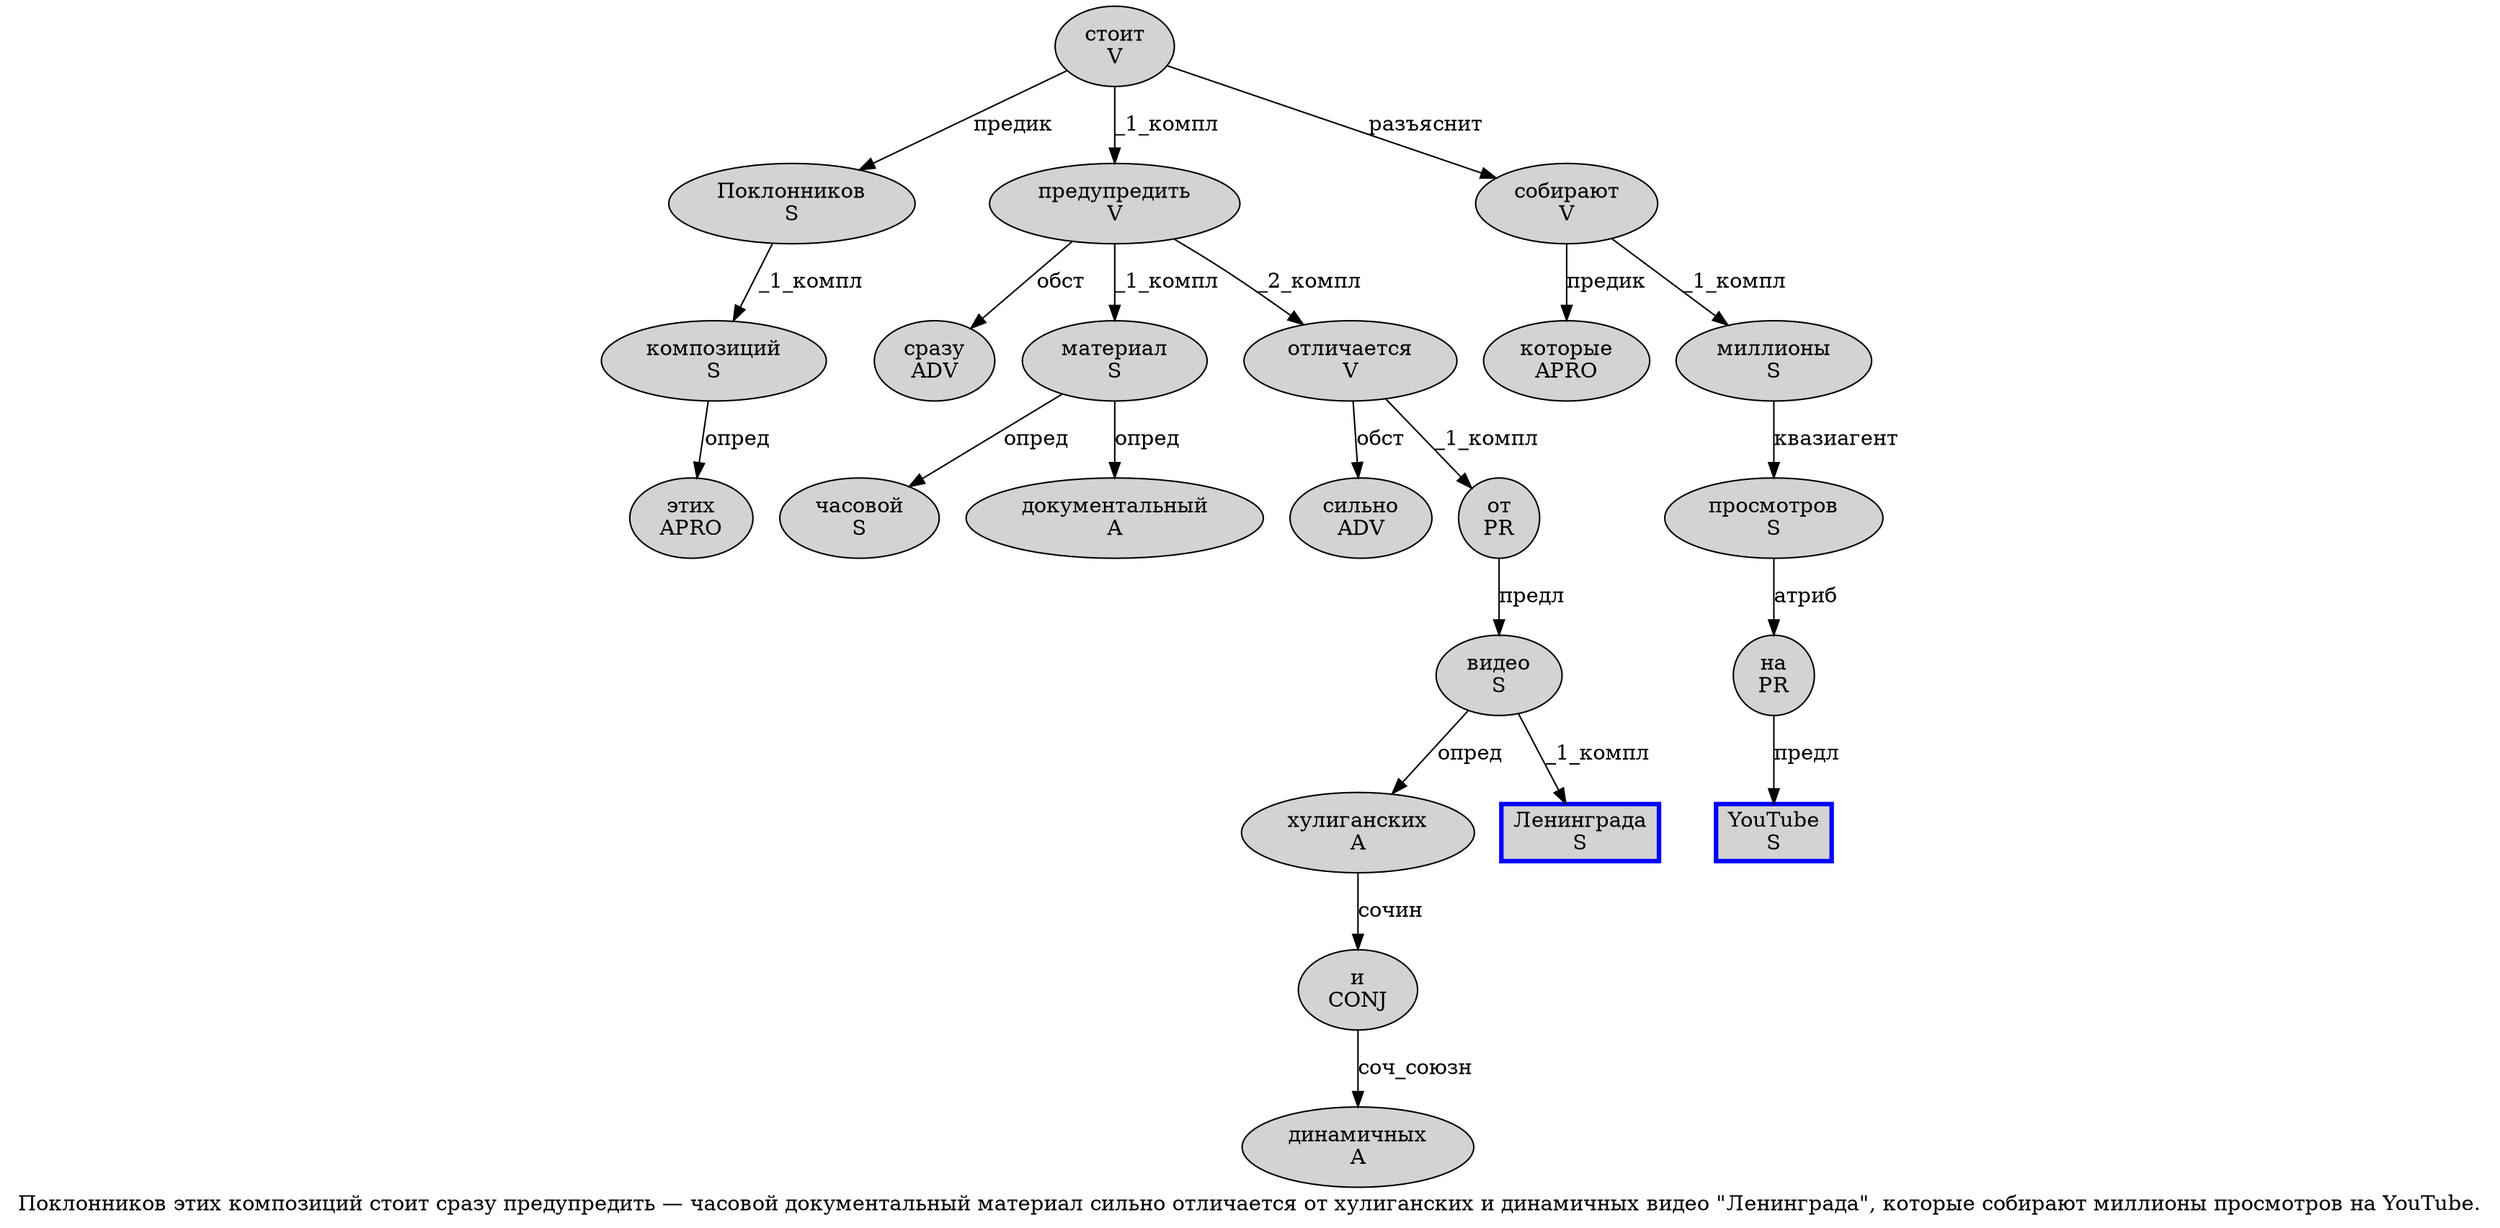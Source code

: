 digraph SENTENCE_1316 {
	graph [label="Поклонников этих композиций стоит сразу предупредить — часовой документальный материал сильно отличается от хулиганских и динамичных видео \"Ленинграда\", которые собирают миллионы просмотров на YouTube."]
	node [style=filled]
		0 [label="Поклонников
S" color="" fillcolor=lightgray penwidth=1 shape=ellipse]
		1 [label="этих
APRO" color="" fillcolor=lightgray penwidth=1 shape=ellipse]
		2 [label="композиций
S" color="" fillcolor=lightgray penwidth=1 shape=ellipse]
		3 [label="стоит
V" color="" fillcolor=lightgray penwidth=1 shape=ellipse]
		4 [label="сразу
ADV" color="" fillcolor=lightgray penwidth=1 shape=ellipse]
		5 [label="предупредить
V" color="" fillcolor=lightgray penwidth=1 shape=ellipse]
		7 [label="часовой
S" color="" fillcolor=lightgray penwidth=1 shape=ellipse]
		8 [label="документальный
A" color="" fillcolor=lightgray penwidth=1 shape=ellipse]
		9 [label="материал
S" color="" fillcolor=lightgray penwidth=1 shape=ellipse]
		10 [label="сильно
ADV" color="" fillcolor=lightgray penwidth=1 shape=ellipse]
		11 [label="отличается
V" color="" fillcolor=lightgray penwidth=1 shape=ellipse]
		12 [label="от
PR" color="" fillcolor=lightgray penwidth=1 shape=ellipse]
		13 [label="хулиганских
A" color="" fillcolor=lightgray penwidth=1 shape=ellipse]
		14 [label="и
CONJ" color="" fillcolor=lightgray penwidth=1 shape=ellipse]
		15 [label="динамичных
A" color="" fillcolor=lightgray penwidth=1 shape=ellipse]
		16 [label="видео
S" color="" fillcolor=lightgray penwidth=1 shape=ellipse]
		18 [label="Ленинграда
S" color=blue fillcolor=lightgray penwidth=3 shape=box]
		21 [label="которые
APRO" color="" fillcolor=lightgray penwidth=1 shape=ellipse]
		22 [label="собирают
V" color="" fillcolor=lightgray penwidth=1 shape=ellipse]
		23 [label="миллионы
S" color="" fillcolor=lightgray penwidth=1 shape=ellipse]
		24 [label="просмотров
S" color="" fillcolor=lightgray penwidth=1 shape=ellipse]
		25 [label="на
PR" color="" fillcolor=lightgray penwidth=1 shape=ellipse]
		26 [label="YouTube
S" color=blue fillcolor=lightgray penwidth=3 shape=box]
			14 -> 15 [label="соч_союзн"]
			2 -> 1 [label="опред"]
			5 -> 4 [label="обст"]
			5 -> 9 [label="_1_компл"]
			5 -> 11 [label="_2_компл"]
			23 -> 24 [label="квазиагент"]
			24 -> 25 [label="атриб"]
			22 -> 21 [label="предик"]
			22 -> 23 [label="_1_компл"]
			11 -> 10 [label="обст"]
			11 -> 12 [label="_1_компл"]
			13 -> 14 [label="сочин"]
			9 -> 7 [label="опред"]
			9 -> 8 [label="опред"]
			12 -> 16 [label="предл"]
			16 -> 13 [label="опред"]
			16 -> 18 [label="_1_компл"]
			0 -> 2 [label="_1_компл"]
			25 -> 26 [label="предл"]
			3 -> 0 [label="предик"]
			3 -> 5 [label="_1_компл"]
			3 -> 22 [label="разъяснит"]
}